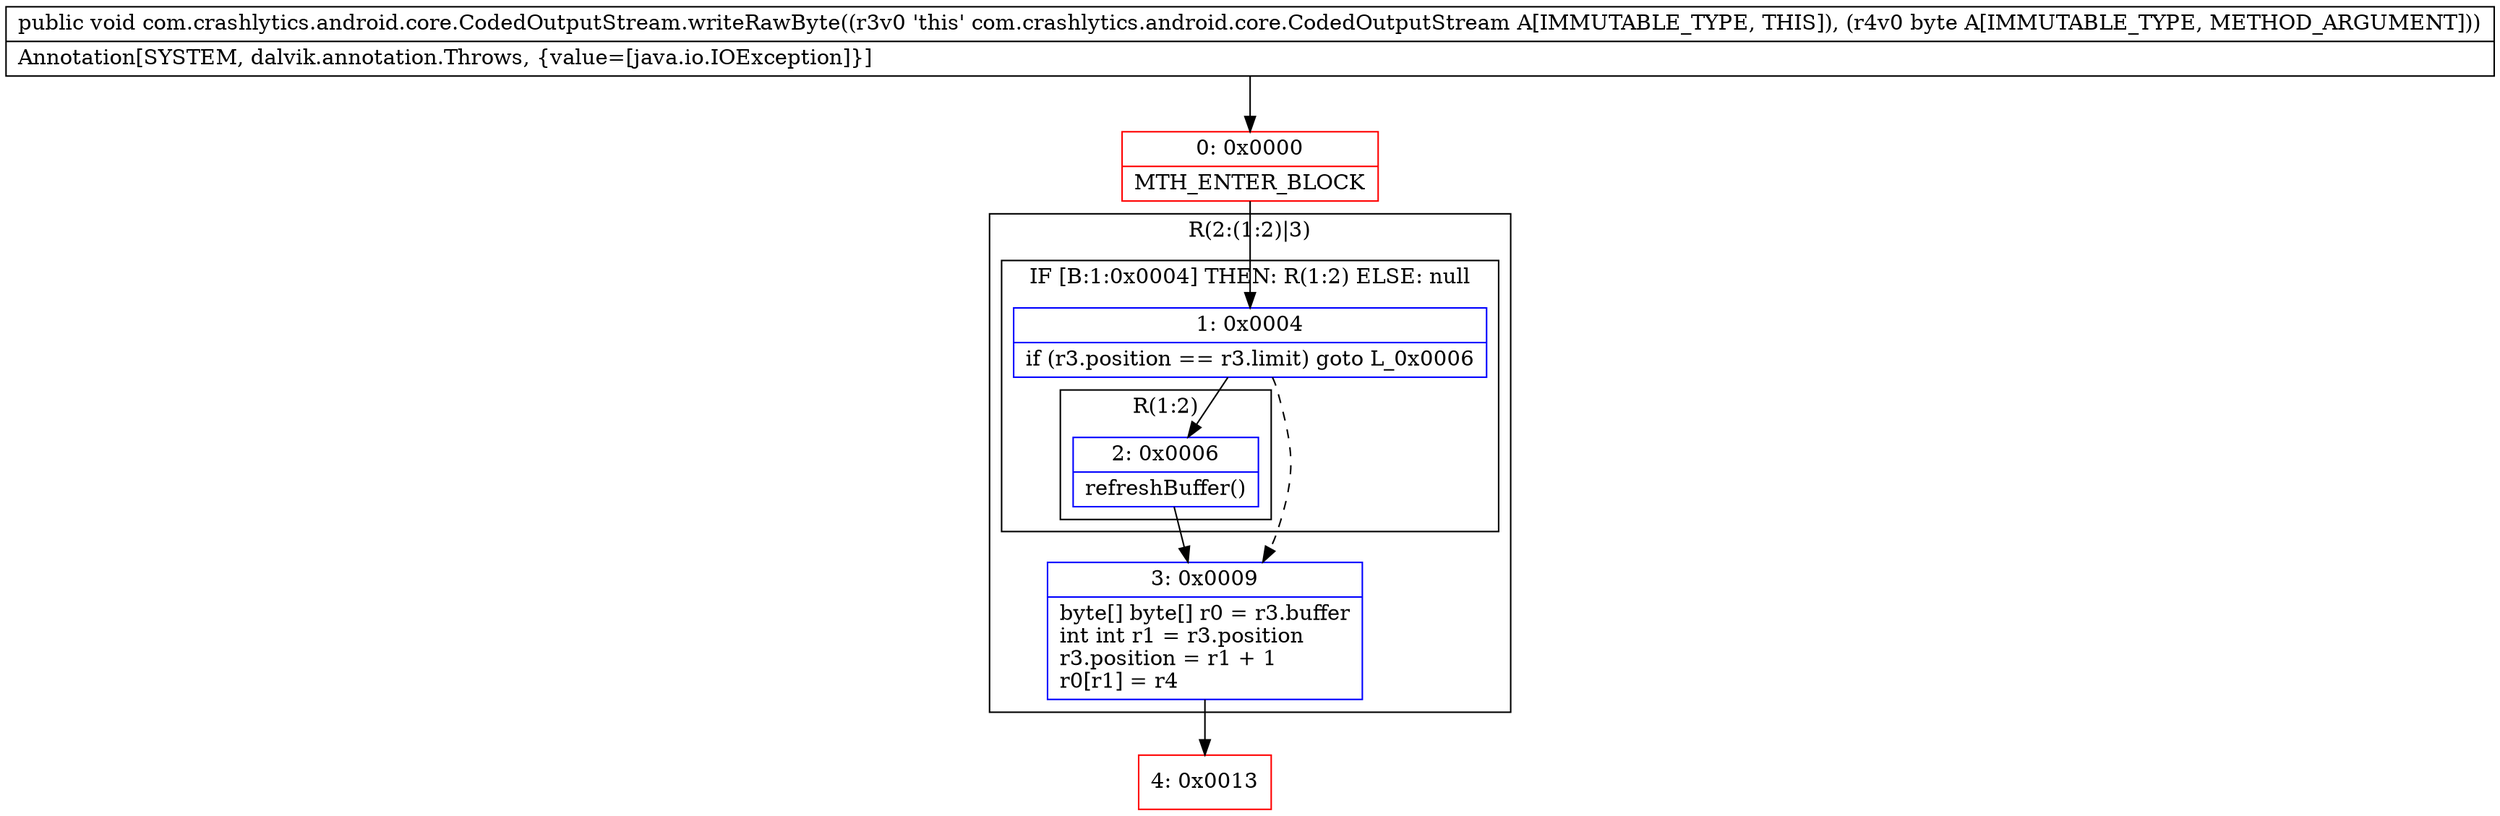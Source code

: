 digraph "CFG forcom.crashlytics.android.core.CodedOutputStream.writeRawByte(B)V" {
subgraph cluster_Region_707066467 {
label = "R(2:(1:2)|3)";
node [shape=record,color=blue];
subgraph cluster_IfRegion_575853412 {
label = "IF [B:1:0x0004] THEN: R(1:2) ELSE: null";
node [shape=record,color=blue];
Node_1 [shape=record,label="{1\:\ 0x0004|if (r3.position == r3.limit) goto L_0x0006\l}"];
subgraph cluster_Region_1687675855 {
label = "R(1:2)";
node [shape=record,color=blue];
Node_2 [shape=record,label="{2\:\ 0x0006|refreshBuffer()\l}"];
}
}
Node_3 [shape=record,label="{3\:\ 0x0009|byte[] byte[] r0 = r3.buffer\lint int r1 = r3.position\lr3.position = r1 + 1\lr0[r1] = r4\l}"];
}
Node_0 [shape=record,color=red,label="{0\:\ 0x0000|MTH_ENTER_BLOCK\l}"];
Node_4 [shape=record,color=red,label="{4\:\ 0x0013}"];
MethodNode[shape=record,label="{public void com.crashlytics.android.core.CodedOutputStream.writeRawByte((r3v0 'this' com.crashlytics.android.core.CodedOutputStream A[IMMUTABLE_TYPE, THIS]), (r4v0 byte A[IMMUTABLE_TYPE, METHOD_ARGUMENT]))  | Annotation[SYSTEM, dalvik.annotation.Throws, \{value=[java.io.IOException]\}]\l}"];
MethodNode -> Node_0;
Node_1 -> Node_2;
Node_1 -> Node_3[style=dashed];
Node_2 -> Node_3;
Node_3 -> Node_4;
Node_0 -> Node_1;
}


